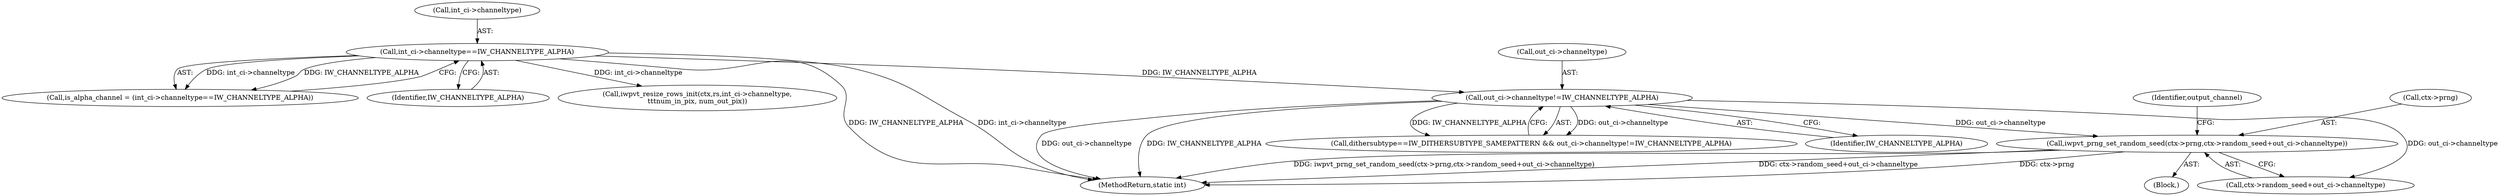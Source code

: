 digraph "0_imageworsener_a4f247707f08e322f0b41e82c3e06e224240a654_0@API" {
"1000330" [label="(Call,iwpvt_prng_set_random_seed(ctx->prng,ctx->random_seed+out_ci->channeltype))"];
"1000315" [label="(Call,out_ci->channeltype!=IW_CHANNELTYPE_ALPHA)"];
"1000224" [label="(Call,int_ci->channeltype==IW_CHANNELTYPE_ALPHA)"];
"1000222" [label="(Call,is_alpha_channel = (int_ci->channeltype==IW_CHANNELTYPE_ALPHA))"];
"1000228" [label="(Identifier,IW_CHANNELTYPE_ALPHA)"];
"1000225" [label="(Call,int_ci->channeltype)"];
"1000344" [label="(Identifier,output_channel)"];
"1000224" [label="(Call,int_ci->channeltype==IW_CHANNELTYPE_ALPHA)"];
"1000330" [label="(Call,iwpvt_prng_set_random_seed(ctx->prng,ctx->random_seed+out_ci->channeltype))"];
"1000316" [label="(Call,out_ci->channeltype)"];
"1000315" [label="(Call,out_ci->channeltype!=IW_CHANNELTYPE_ALPHA)"];
"1000319" [label="(Identifier,IW_CHANNELTYPE_ALPHA)"];
"1000311" [label="(Call,dithersubtype==IW_DITHERSUBTYPE_SAMEPATTERN && out_ci->channeltype!=IW_CHANNELTYPE_ALPHA)"];
"1000406" [label="(Call,iwpvt_resize_rows_init(ctx,rs,int_ci->channeltype,\n\t\t\tnum_in_pix, num_out_pix))"];
"1000852" [label="(MethodReturn,static int)"];
"1000334" [label="(Call,ctx->random_seed+out_ci->channeltype)"];
"1000329" [label="(Block,)"];
"1000331" [label="(Call,ctx->prng)"];
"1000330" -> "1000329"  [label="AST: "];
"1000330" -> "1000334"  [label="CFG: "];
"1000331" -> "1000330"  [label="AST: "];
"1000334" -> "1000330"  [label="AST: "];
"1000344" -> "1000330"  [label="CFG: "];
"1000330" -> "1000852"  [label="DDG: ctx->random_seed+out_ci->channeltype"];
"1000330" -> "1000852"  [label="DDG: ctx->prng"];
"1000330" -> "1000852"  [label="DDG: iwpvt_prng_set_random_seed(ctx->prng,ctx->random_seed+out_ci->channeltype)"];
"1000315" -> "1000330"  [label="DDG: out_ci->channeltype"];
"1000315" -> "1000311"  [label="AST: "];
"1000315" -> "1000319"  [label="CFG: "];
"1000316" -> "1000315"  [label="AST: "];
"1000319" -> "1000315"  [label="AST: "];
"1000311" -> "1000315"  [label="CFG: "];
"1000315" -> "1000852"  [label="DDG: out_ci->channeltype"];
"1000315" -> "1000852"  [label="DDG: IW_CHANNELTYPE_ALPHA"];
"1000315" -> "1000311"  [label="DDG: out_ci->channeltype"];
"1000315" -> "1000311"  [label="DDG: IW_CHANNELTYPE_ALPHA"];
"1000224" -> "1000315"  [label="DDG: IW_CHANNELTYPE_ALPHA"];
"1000315" -> "1000334"  [label="DDG: out_ci->channeltype"];
"1000224" -> "1000222"  [label="AST: "];
"1000224" -> "1000228"  [label="CFG: "];
"1000225" -> "1000224"  [label="AST: "];
"1000228" -> "1000224"  [label="AST: "];
"1000222" -> "1000224"  [label="CFG: "];
"1000224" -> "1000852"  [label="DDG: int_ci->channeltype"];
"1000224" -> "1000852"  [label="DDG: IW_CHANNELTYPE_ALPHA"];
"1000224" -> "1000222"  [label="DDG: int_ci->channeltype"];
"1000224" -> "1000222"  [label="DDG: IW_CHANNELTYPE_ALPHA"];
"1000224" -> "1000406"  [label="DDG: int_ci->channeltype"];
}
